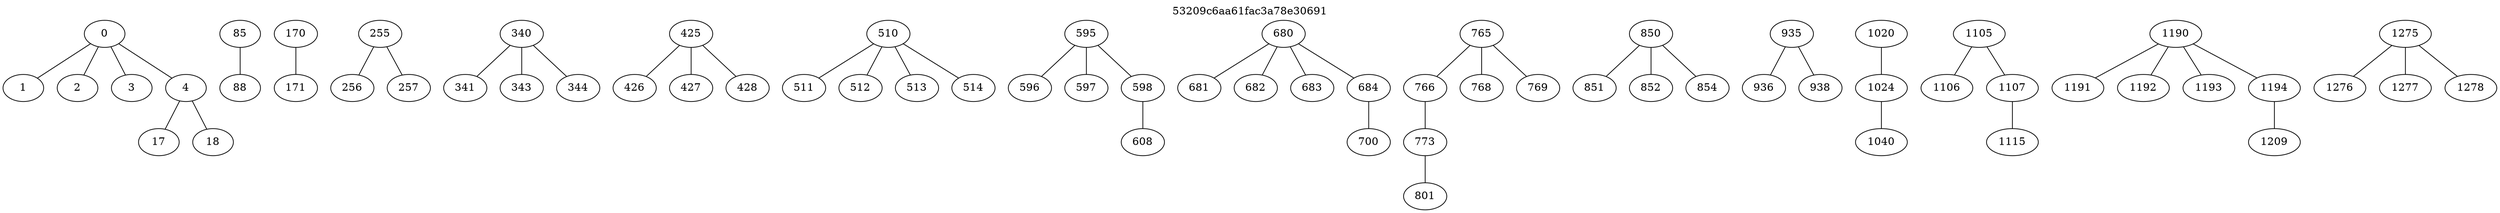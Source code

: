 strict graph "53209c6aa61fac3a78e30691" {
0;
1;
2;
3;
4;
17;
18;
85;
88;
170;
171;
255;
256;
257;
340;
341;
343;
344;
425;
426;
427;
428;
510;
511;
512;
513;
514;
595;
596;
597;
598;
608;
680;
681;
682;
683;
684;
700;
765;
766;
768;
769;
773;
801;
850;
851;
852;
854;
935;
936;
938;
1020;
1024;
1040;
1105;
1106;
1107;
1115;
1190;
1191;
1192;
1193;
1194;
1209;
1275;
1276;
1277;
1278;
0 -- 3;
0 -- 2;
0 -- 4;
0 -- 1;
4 -- 17;
4 -- 18;
85 -- 88;
170 -- 171;
255 -- 256;
255 -- 257;
340 -- 341;
340 -- 343;
340 -- 344;
425 -- 427;
425 -- 426;
425 -- 428;
510 -- 513;
510 -- 511;
510 -- 512;
510 -- 514;
595 -- 596;
595 -- 597;
595 -- 598;
598 -- 608;
680 -- 683;
680 -- 682;
680 -- 681;
680 -- 684;
684 -- 700;
766 -- 773;
765 -- 766;
765 -- 768;
765 -- 769;
773 -- 801;
850 -- 851;
850 -- 852;
850 -- 854;
935 -- 936;
935 -- 938;
1024 -- 1040;
1020 -- 1024;
1105 -- 1106;
1105 -- 1107;
1107 -- 1115;
1190 -- 1193;
1190 -- 1192;
1190 -- 1194;
1190 -- 1191;
1194 -- 1209;
1275 -- 1276;
1275 -- 1277;
1275 -- 1278;
labelloc="t";
label="53209c6aa61fac3a78e30691";
}
